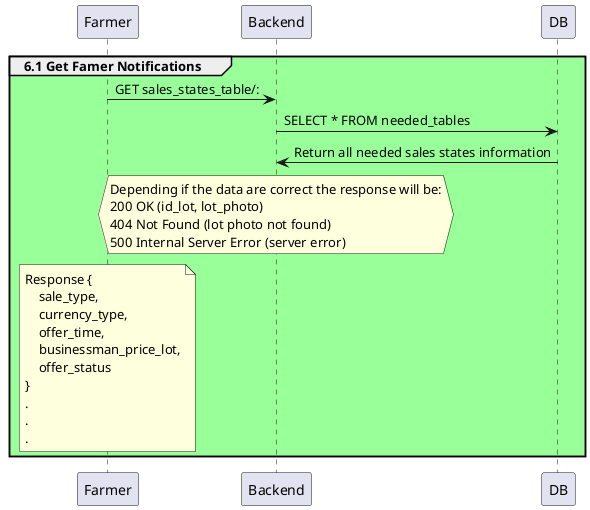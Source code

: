 @startuml

group #99FF99 6.1 Get Famer Notifications

    Farmer -> Backend: GET sales_states_table/:

    Backend -> DB: SELECT * FROM needed_tables

    DB -> Backend: Return all needed sales states information

    hnote over Backend
        Depending if the data are correct the response will be:
        200 OK (id_lot, lot_photo)
        404 Not Found (lot photo not found)
        500 Internal Server Error (server error)
    endnote

    note over Farmer
        Response {
            sale_type,
            currency_type,
            offer_time,
            businessman_price_lot,
            offer_status
        }
        .
        .
        .
    endnote

end group

@enduml